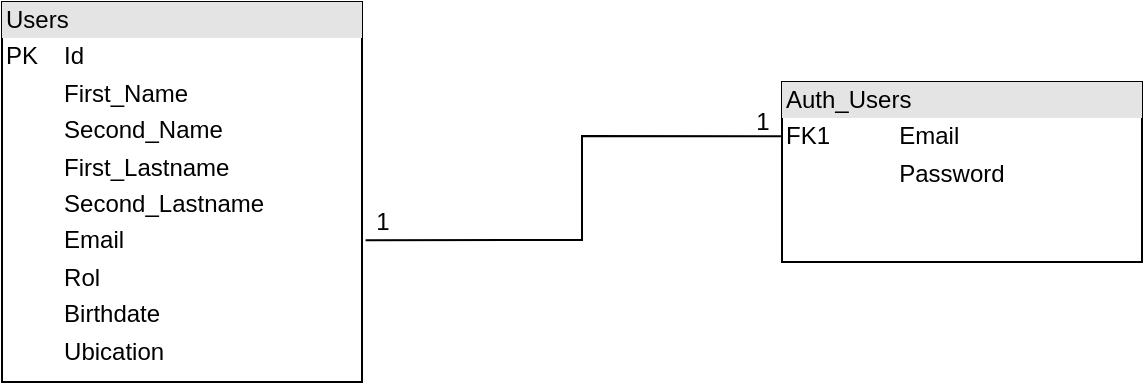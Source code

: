 <mxfile version="20.6.0" type="device"><diagram id="LwWKLMFztO8wBwGcnf8o" name="Página-1"><mxGraphModel dx="716" dy="428" grid="1" gridSize="10" guides="1" tooltips="1" connect="1" arrows="1" fold="1" page="1" pageScale="1" pageWidth="1169" pageHeight="1654" math="0" shadow="0"><root><mxCell id="0"/><mxCell id="1" parent="0"/><mxCell id="yMV6yA_xwBTQXMWJYT6A-1" value="&lt;div style=&quot;box-sizing:border-box;width:100%;background:#e4e4e4;padding:2px;&quot;&gt;Users&lt;/div&gt;&lt;table style=&quot;width:100%;font-size:1em;&quot; cellpadding=&quot;2&quot; cellspacing=&quot;0&quot;&gt;&lt;tbody&gt;&lt;tr&gt;&lt;td&gt;PK&lt;/td&gt;&lt;td&gt;Id&lt;/td&gt;&lt;/tr&gt;&lt;tr&gt;&lt;td&gt;&lt;br&gt;&lt;/td&gt;&lt;td&gt;First_Name&lt;/td&gt;&lt;/tr&gt;&lt;tr&gt;&lt;td&gt;&lt;/td&gt;&lt;td&gt;Second_Name&lt;br&gt;&lt;/td&gt;&lt;/tr&gt;&lt;tr&gt;&lt;td&gt;&lt;br&gt;&lt;/td&gt;&lt;td&gt;First_Lastname&lt;br&gt;&lt;/td&gt;&lt;/tr&gt;&lt;tr&gt;&lt;td&gt;&lt;br&gt;&lt;/td&gt;&lt;td&gt;Second_Lastname&lt;/td&gt;&lt;/tr&gt;&lt;tr&gt;&lt;td&gt;&lt;br&gt;&lt;/td&gt;&lt;td&gt;Email&lt;/td&gt;&lt;/tr&gt;&lt;tr&gt;&lt;td&gt;&lt;br&gt;&lt;/td&gt;&lt;td&gt;Rol&lt;/td&gt;&lt;/tr&gt;&lt;tr&gt;&lt;td&gt;&lt;br&gt;&lt;/td&gt;&lt;td&gt;Birthdate&lt;/td&gt;&lt;/tr&gt;&lt;tr&gt;&lt;td&gt;&lt;br&gt;&lt;/td&gt;&lt;td&gt;Ubication&lt;/td&gt;&lt;/tr&gt;&lt;/tbody&gt;&lt;/table&gt;" style="verticalAlign=top;align=left;overflow=fill;html=1;" vertex="1" parent="1"><mxGeometry x="240" y="140" width="180" height="190" as="geometry"/></mxCell><mxCell id="yMV6yA_xwBTQXMWJYT6A-10" value="&lt;div style=&quot;box-sizing:border-box;width:100%;background:#e4e4e4;padding:2px;&quot;&gt;Auth_Users&lt;/div&gt;&lt;table style=&quot;width:100%;font-size:1em;&quot; cellpadding=&quot;2&quot; cellspacing=&quot;0&quot;&gt;&lt;tbody&gt;&lt;tr&gt;&lt;td&gt;FK1&lt;/td&gt;&lt;td&gt;Email&lt;/td&gt;&lt;/tr&gt;&lt;tr&gt;&lt;td&gt;&lt;br&gt;&lt;/td&gt;&lt;td&gt;Password&lt;/td&gt;&lt;/tr&gt;&lt;/tbody&gt;&lt;/table&gt;" style="verticalAlign=top;align=left;overflow=fill;html=1;" vertex="1" parent="1"><mxGeometry x="630" y="180" width="180" height="90" as="geometry"/></mxCell><mxCell id="yMV6yA_xwBTQXMWJYT6A-13" value="" style="endArrow=none;html=1;rounded=0;exitX=1.01;exitY=0.627;exitDx=0;exitDy=0;exitPerimeter=0;entryX=-0.003;entryY=0.301;entryDx=0;entryDy=0;entryPerimeter=0;" edge="1" parent="1" source="yMV6yA_xwBTQXMWJYT6A-1" target="yMV6yA_xwBTQXMWJYT6A-10"><mxGeometry width="50" height="50" relative="1" as="geometry"><mxPoint x="450" y="260" as="sourcePoint"/><mxPoint x="500" y="210" as="targetPoint"/><Array as="points"><mxPoint x="530" y="259"/><mxPoint x="530" y="207"/></Array></mxGeometry></mxCell><mxCell id="yMV6yA_xwBTQXMWJYT6A-14" value="1" style="text;html=1;align=center;verticalAlign=middle;resizable=0;points=[];autosize=1;strokeColor=none;fillColor=none;" vertex="1" parent="1"><mxGeometry x="415" y="235" width="30" height="30" as="geometry"/></mxCell><mxCell id="yMV6yA_xwBTQXMWJYT6A-15" value="1" style="text;html=1;align=center;verticalAlign=middle;resizable=0;points=[];autosize=1;strokeColor=none;fillColor=none;" vertex="1" parent="1"><mxGeometry x="605" y="185" width="30" height="30" as="geometry"/></mxCell></root></mxGraphModel></diagram></mxfile>